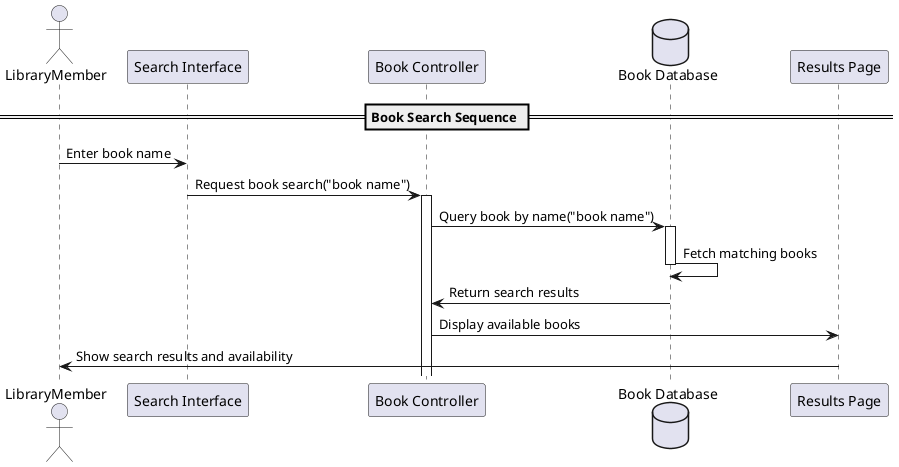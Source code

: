 @startuml
actor LibraryMember as member
participant "Search Interface" as search
participant "Book Controller" as controller
database "Book Database" as db
participant "Results Page" as results

== Book Search Sequence ==

member -> search : Enter book name
search -> controller : Request book search("book name")
activate controller

controller -> db : Query book by name("book name")
activate db
db -> db : Fetch matching books
deactivate db

db -> controller : Return search results
controller -> results : Display available books
results -> member : Show search results and availability

@enduml